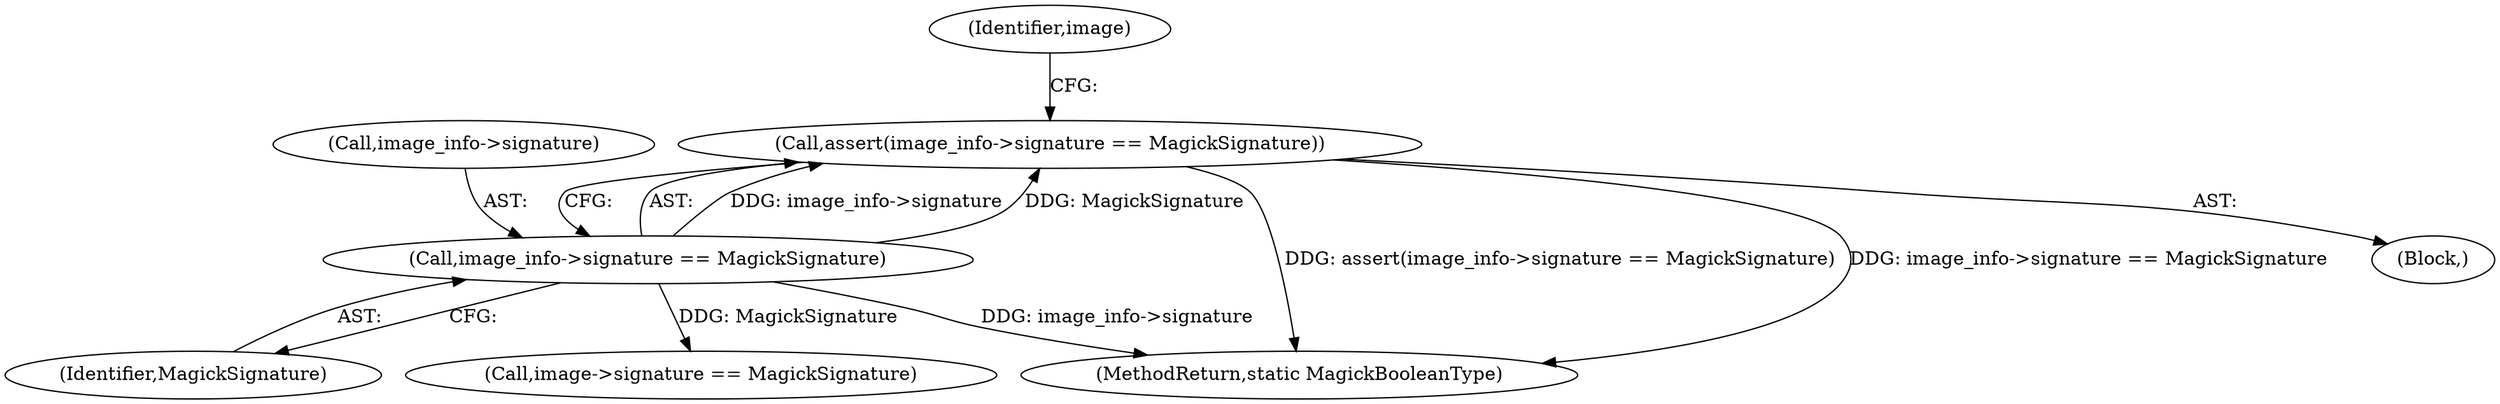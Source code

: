 digraph "0_ImageMagick_3d5ac8c20846871f1eb3068b65f93da7cd33bfd0_0@API" {
"1000132" [label="(Call,assert(image_info->signature == MagickSignature))"];
"1000133" [label="(Call,image_info->signature == MagickSignature)"];
"1000133" [label="(Call,image_info->signature == MagickSignature)"];
"1000112" [label="(Block,)"];
"1000145" [label="(Call,image->signature == MagickSignature)"];
"1000132" [label="(Call,assert(image_info->signature == MagickSignature))"];
"1001299" [label="(MethodReturn,static MagickBooleanType)"];
"1000137" [label="(Identifier,MagickSignature)"];
"1000134" [label="(Call,image_info->signature)"];
"1000140" [label="(Identifier,image)"];
"1000132" -> "1000112"  [label="AST: "];
"1000132" -> "1000133"  [label="CFG: "];
"1000133" -> "1000132"  [label="AST: "];
"1000140" -> "1000132"  [label="CFG: "];
"1000132" -> "1001299"  [label="DDG: assert(image_info->signature == MagickSignature)"];
"1000132" -> "1001299"  [label="DDG: image_info->signature == MagickSignature"];
"1000133" -> "1000132"  [label="DDG: image_info->signature"];
"1000133" -> "1000132"  [label="DDG: MagickSignature"];
"1000133" -> "1000137"  [label="CFG: "];
"1000134" -> "1000133"  [label="AST: "];
"1000137" -> "1000133"  [label="AST: "];
"1000133" -> "1001299"  [label="DDG: image_info->signature"];
"1000133" -> "1000145"  [label="DDG: MagickSignature"];
}
